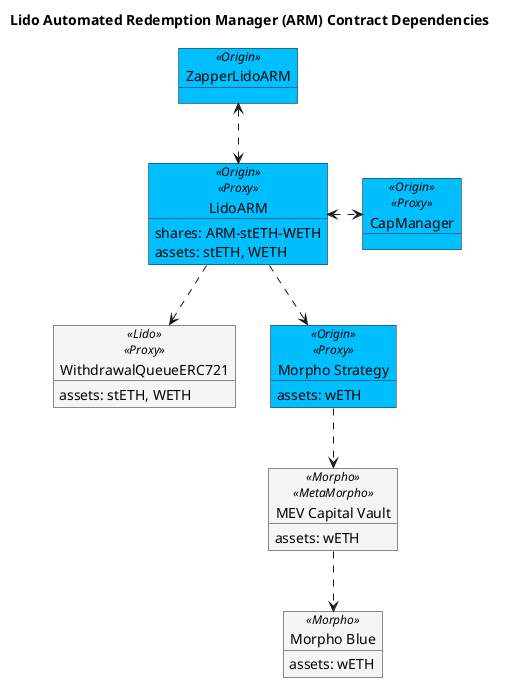 @startuml

!$originColor = DeepSkyBlue
' !$originColor = WhiteSmoke
!$newColor = LightGreen
!$changedColor = Orange
!$thirdPartyColor = WhiteSmoke

' legend
' blue - Origin
' ' green - new
' ' orange - changed
' white - 3rd Party
' end legend

title "Lido Automated Redemption Manager (ARM) Contract Dependencies"


object "ZapperLidoARM" as zap <<Origin>> #$originColor {
}

object "LidoARM" as arm <<Origin>><<Proxy>> #$originColor {
    shares: ARM-stETH-WETH
    assets: stETH, WETH
}

object "CapManager" as capMan <<Origin>><<Proxy>> #$originColor {
}

object "WithdrawalQueueERC721" as lidoQ <<Lido>><<Proxy>> #$thirdPartyColor {
    assets: stETH, WETH
}

object "Morpho Strategy" as morphoStrategy <<Origin>><<Proxy>> #$originColor {
    assets: wETH
}

object "MEV Capital Vault" as metaMorpho <<Morpho>><<MetaMorpho>> #$thirdPartyColor {
    assets: wETH
}

object "Morpho Blue" as morphoBlue <<Morpho>> #$thirdPartyColor {
    assets: wETH
}

zap <..> arm
arm <.> capMan
arm ..> lidoQ
arm ..> morphoStrategy
morphoStrategy ..> metaMorpho
metaMorpho ..> morphoBlue

@enduml